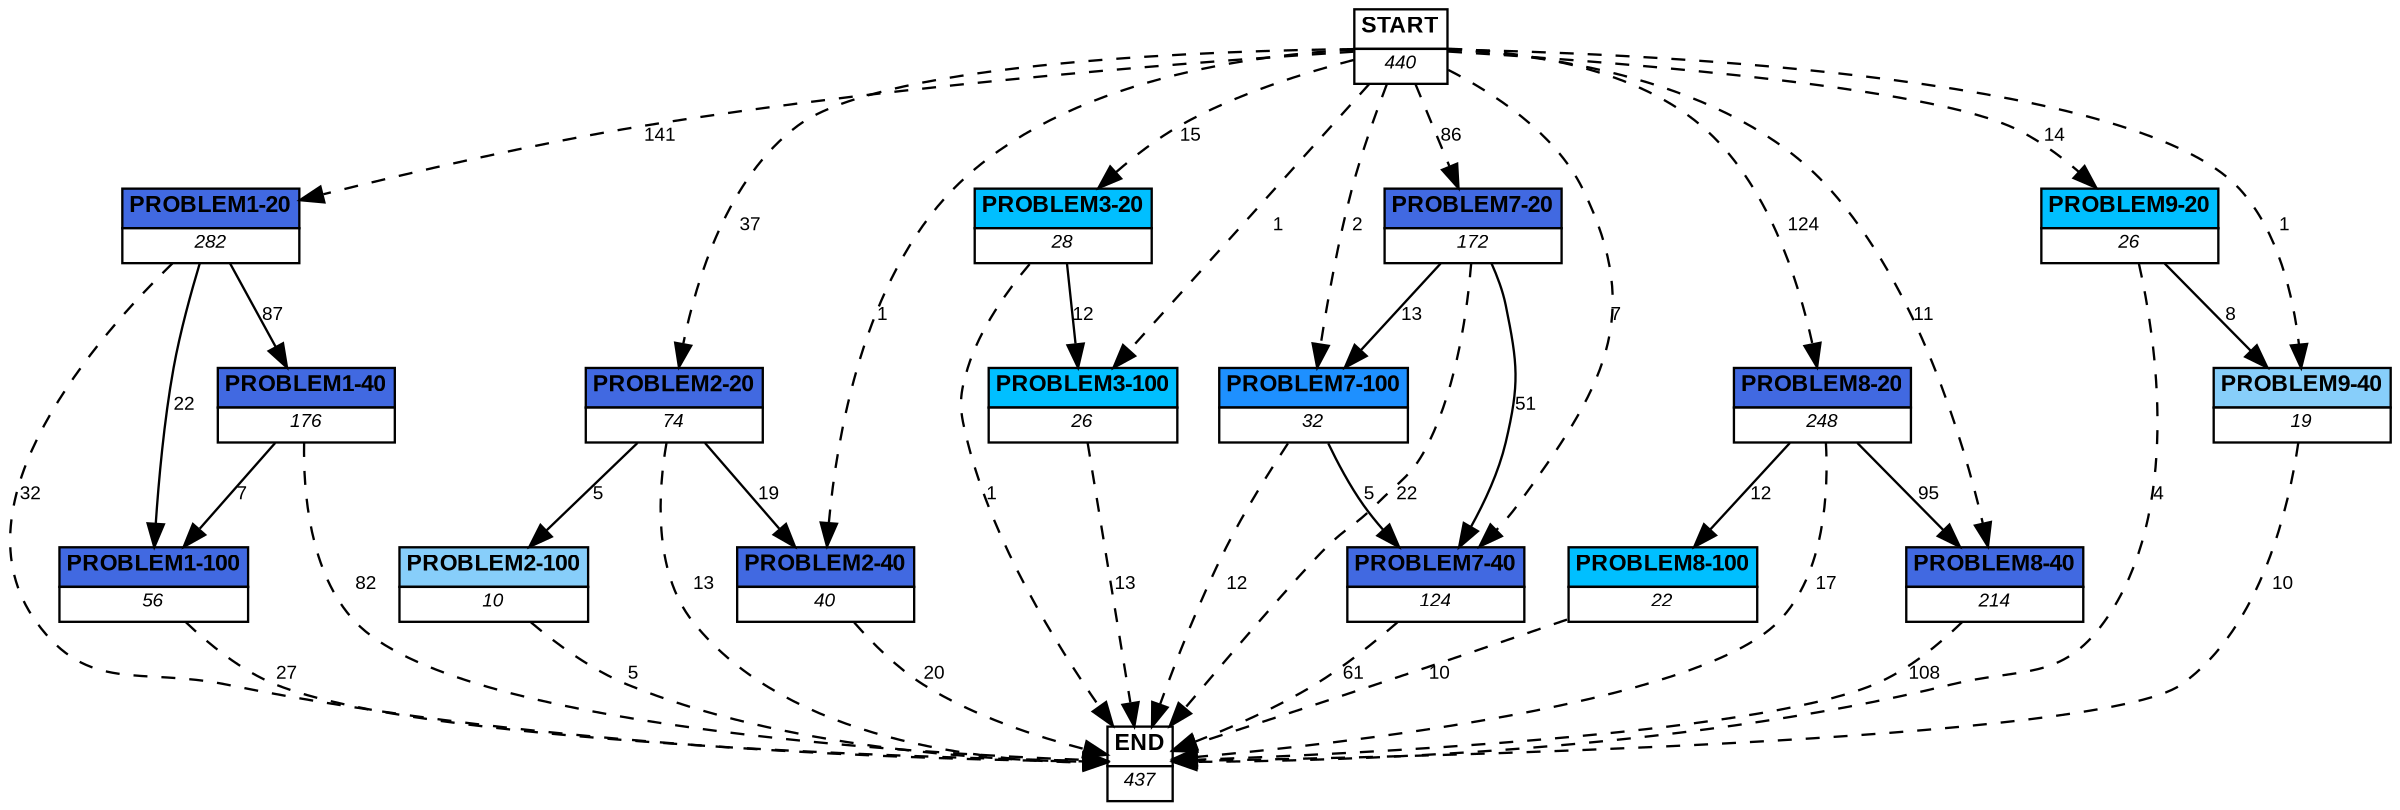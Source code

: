 digraph graphname {
	dpi = 150
	size="16,11!";
	margin = 0;
"PROBLEM1-20" [shape=plain, label=<<table border="0" cellborder="1" cellspacing="0"><tr><td bgcolor="royalblue"><FONT face="Arial" POINT-SIZE="10"><b>PROBLEM1-20</b></FONT></td></tr><tr><td bgcolor="white"><FONT face="Arial" POINT-SIZE="8"><i>282</i></FONT></td></tr></table>>]
"PROBLEM1-40" [shape=plain, label=<<table border="0" cellborder="1" cellspacing="0"><tr><td bgcolor="royalblue"><FONT face="Arial" POINT-SIZE="10"><b>PROBLEM1-40</b></FONT></td></tr><tr><td bgcolor="white"><FONT face="Arial" POINT-SIZE="8"><i>176</i></FONT></td></tr></table>>]
"PROBLEM1-100" [shape=plain, label=<<table border="0" cellborder="1" cellspacing="0"><tr><td bgcolor="royalblue"><FONT face="Arial" POINT-SIZE="10"><b>PROBLEM1-100</b></FONT></td></tr><tr><td bgcolor="white"><FONT face="Arial" POINT-SIZE="8"><i>56</i></FONT></td></tr></table>>]
"PROBLEM2-20" [shape=plain, label=<<table border="0" cellborder="1" cellspacing="0"><tr><td bgcolor="royalblue"><FONT face="Arial" POINT-SIZE="10"><b>PROBLEM2-20</b></FONT></td></tr><tr><td bgcolor="white"><FONT face="Arial" POINT-SIZE="8"><i>74</i></FONT></td></tr></table>>]
"PROBLEM2-40" [shape=plain, label=<<table border="0" cellborder="1" cellspacing="0"><tr><td bgcolor="royalblue"><FONT face="Arial" POINT-SIZE="10"><b>PROBLEM2-40</b></FONT></td></tr><tr><td bgcolor="white"><FONT face="Arial" POINT-SIZE="8"><i>40</i></FONT></td></tr></table>>]
"PROBLEM2-100" [shape=plain, label=<<table border="0" cellborder="1" cellspacing="0"><tr><td bgcolor="lightskyblue"><FONT face="Arial" POINT-SIZE="10"><b>PROBLEM2-100</b></FONT></td></tr><tr><td bgcolor="white"><FONT face="Arial" POINT-SIZE="8"><i>10</i></FONT></td></tr></table>>]
"PROBLEM3-20" [shape=plain, label=<<table border="0" cellborder="1" cellspacing="0"><tr><td bgcolor="deepskyblue"><FONT face="Arial" POINT-SIZE="10"><b>PROBLEM3-20</b></FONT></td></tr><tr><td bgcolor="white"><FONT face="Arial" POINT-SIZE="8"><i>28</i></FONT></td></tr></table>>]
"PROBLEM3-100" [shape=plain, label=<<table border="0" cellborder="1" cellspacing="0"><tr><td bgcolor="deepskyblue"><FONT face="Arial" POINT-SIZE="10"><b>PROBLEM3-100</b></FONT></td></tr><tr><td bgcolor="white"><FONT face="Arial" POINT-SIZE="8"><i>26</i></FONT></td></tr></table>>]
"PROBLEM7-20" [shape=plain, label=<<table border="0" cellborder="1" cellspacing="0"><tr><td bgcolor="royalblue"><FONT face="Arial" POINT-SIZE="10"><b>PROBLEM7-20</b></FONT></td></tr><tr><td bgcolor="white"><FONT face="Arial" POINT-SIZE="8"><i>172</i></FONT></td></tr></table>>]
"PROBLEM7-40" [shape=plain, label=<<table border="0" cellborder="1" cellspacing="0"><tr><td bgcolor="royalblue"><FONT face="Arial" POINT-SIZE="10"><b>PROBLEM7-40</b></FONT></td></tr><tr><td bgcolor="white"><FONT face="Arial" POINT-SIZE="8"><i>124</i></FONT></td></tr></table>>]
"PROBLEM7-100" [shape=plain, label=<<table border="0" cellborder="1" cellspacing="0"><tr><td bgcolor="dodgerblue"><FONT face="Arial" POINT-SIZE="10"><b>PROBLEM7-100</b></FONT></td></tr><tr><td bgcolor="white"><FONT face="Arial" POINT-SIZE="8"><i>32</i></FONT></td></tr></table>>]
"PROBLEM8-20" [shape=plain, label=<<table border="0" cellborder="1" cellspacing="0"><tr><td bgcolor="royalblue"><FONT face="Arial" POINT-SIZE="10"><b>PROBLEM8-20</b></FONT></td></tr><tr><td bgcolor="white"><FONT face="Arial" POINT-SIZE="8"><i>248</i></FONT></td></tr></table>>]
"PROBLEM8-40" [shape=plain, label=<<table border="0" cellborder="1" cellspacing="0"><tr><td bgcolor="royalblue"><FONT face="Arial" POINT-SIZE="10"><b>PROBLEM8-40</b></FONT></td></tr><tr><td bgcolor="white"><FONT face="Arial" POINT-SIZE="8"><i>214</i></FONT></td></tr></table>>]
"PROBLEM8-100" [shape=plain, label=<<table border="0" cellborder="1" cellspacing="0"><tr><td bgcolor="deepskyblue"><FONT face="Arial" POINT-SIZE="10"><b>PROBLEM8-100</b></FONT></td></tr><tr><td bgcolor="white"><FONT face="Arial" POINT-SIZE="8"><i>22</i></FONT></td></tr></table>>]
"PROBLEM9-20" [shape=plain, label=<<table border="0" cellborder="1" cellspacing="0"><tr><td bgcolor="deepskyblue"><FONT face="Arial" POINT-SIZE="10"><b>PROBLEM9-20</b></FONT></td></tr><tr><td bgcolor="white"><FONT face="Arial" POINT-SIZE="8"><i>26</i></FONT></td></tr></table>>]
"PROBLEM9-40" [shape=plain, label=<<table border="0" cellborder="1" cellspacing="0"><tr><td bgcolor="lightskyblue"><FONT face="Arial" POINT-SIZE="10"><b>PROBLEM9-40</b></FONT></td></tr><tr><td bgcolor="white"><FONT face="Arial" POINT-SIZE="8"><i>19</i></FONT></td></tr></table>>]
"START" [shape=plain, label=<<table border="0" cellborder="1" cellspacing="0"><tr><td bgcolor="white"><FONT face="Arial" POINT-SIZE="10"><b>START</b></FONT></td></tr><tr><td bgcolor="white"><FONT face="Arial" POINT-SIZE="8"><i>440</i></FONT></td></tr></table>>]
"END" [shape=plain, label=<<table border="0" cellborder="1" cellspacing="0"><tr><td bgcolor="white"><FONT face="Arial" POINT-SIZE="10"><b>END</b></FONT></td></tr><tr><td bgcolor="white"><FONT face="Arial" POINT-SIZE="8"><i>437</i></FONT></td></tr></table>>]
"PROBLEM1-20" -> "PROBLEM1-40" [ label ="87" labelfloat=false fontname="Arial" fontsize=8]
"PROBLEM1-20" -> "PROBLEM1-100" [ label ="22" labelfloat=false fontname="Arial" fontsize=8]
"PROBLEM1-20" -> "END" [ style = dashed label ="32" labelfloat=false fontname="Arial" fontsize=8]
"PROBLEM1-40" -> "PROBLEM1-100" [ label ="7" labelfloat=false fontname="Arial" fontsize=8]
"PROBLEM1-40" -> "END" [ style = dashed label ="82" labelfloat=false fontname="Arial" fontsize=8]
"PROBLEM1-100" -> "END" [ style = dashed label ="27" labelfloat=false fontname="Arial" fontsize=8]
"PROBLEM2-20" -> "PROBLEM2-40" [ label ="19" labelfloat=false fontname="Arial" fontsize=8]
"PROBLEM2-20" -> "PROBLEM2-100" [ label ="5" labelfloat=false fontname="Arial" fontsize=8]
"PROBLEM2-20" -> "END" [ style = dashed label ="13" labelfloat=false fontname="Arial" fontsize=8]
"PROBLEM2-40" -> "END" [ style = dashed label ="20" labelfloat=false fontname="Arial" fontsize=8]
"PROBLEM2-100" -> "END" [ style = dashed label ="5" labelfloat=false fontname="Arial" fontsize=8]
"PROBLEM3-20" -> "PROBLEM3-100" [ label ="12" labelfloat=false fontname="Arial" fontsize=8]
"PROBLEM3-20" -> "END" [ style = dashed label ="1" labelfloat=false fontname="Arial" fontsize=8]
"PROBLEM3-100" -> "END" [ style = dashed label ="13" labelfloat=false fontname="Arial" fontsize=8]
"PROBLEM7-20" -> "PROBLEM7-40" [ label ="51" labelfloat=false fontname="Arial" fontsize=8]
"PROBLEM7-20" -> "PROBLEM7-100" [ label ="13" labelfloat=false fontname="Arial" fontsize=8]
"PROBLEM7-20" -> "END" [ style = dashed label ="22" labelfloat=false fontname="Arial" fontsize=8]
"PROBLEM7-40" -> "END" [ style = dashed label ="61" labelfloat=false fontname="Arial" fontsize=8]
"PROBLEM7-100" -> "PROBLEM7-40" [ label ="5" labelfloat=false fontname="Arial" fontsize=8]
"PROBLEM7-100" -> "END" [ style = dashed label ="12" labelfloat=false fontname="Arial" fontsize=8]
"PROBLEM8-20" -> "PROBLEM8-40" [ label ="95" labelfloat=false fontname="Arial" fontsize=8]
"PROBLEM8-20" -> "PROBLEM8-100" [ label ="12" labelfloat=false fontname="Arial" fontsize=8]
"PROBLEM8-20" -> "END" [ style = dashed label ="17" labelfloat=false fontname="Arial" fontsize=8]
"PROBLEM8-40" -> "END" [ style = dashed label ="108" labelfloat=false fontname="Arial" fontsize=8]
"PROBLEM8-100" -> "END" [ style = dashed label ="10" labelfloat=false fontname="Arial" fontsize=8]
"PROBLEM9-20" -> "PROBLEM9-40" [ label ="8" labelfloat=false fontname="Arial" fontsize=8]
"PROBLEM9-20" -> "END" [ style = dashed label ="4" labelfloat=false fontname="Arial" fontsize=8]
"PROBLEM9-40" -> "END" [ style = dashed label ="10" labelfloat=false fontname="Arial" fontsize=8]
"START" -> "PROBLEM1-20" [ style = dashed label ="141" labelfloat=false fontname="Arial" fontsize=8]
"START" -> "PROBLEM2-20" [ style = dashed label ="37" labelfloat=false fontname="Arial" fontsize=8]
"START" -> "PROBLEM2-40" [ style = dashed label ="1" labelfloat=false fontname="Arial" fontsize=8]
"START" -> "PROBLEM3-20" [ style = dashed label ="15" labelfloat=false fontname="Arial" fontsize=8]
"START" -> "PROBLEM3-100" [ style = dashed label ="1" labelfloat=false fontname="Arial" fontsize=8]
"START" -> "PROBLEM7-20" [ style = dashed label ="86" labelfloat=false fontname="Arial" fontsize=8]
"START" -> "PROBLEM7-40" [ style = dashed label ="7" labelfloat=false fontname="Arial" fontsize=8]
"START" -> "PROBLEM7-100" [ style = dashed label ="2" labelfloat=false fontname="Arial" fontsize=8]
"START" -> "PROBLEM8-20" [ style = dashed label ="124" labelfloat=false fontname="Arial" fontsize=8]
"START" -> "PROBLEM8-40" [ style = dashed label ="11" labelfloat=false fontname="Arial" fontsize=8]
"START" -> "PROBLEM9-20" [ style = dashed label ="14" labelfloat=false fontname="Arial" fontsize=8]
"START" -> "PROBLEM9-40" [ style = dashed label ="1" labelfloat=false fontname="Arial" fontsize=8]
}